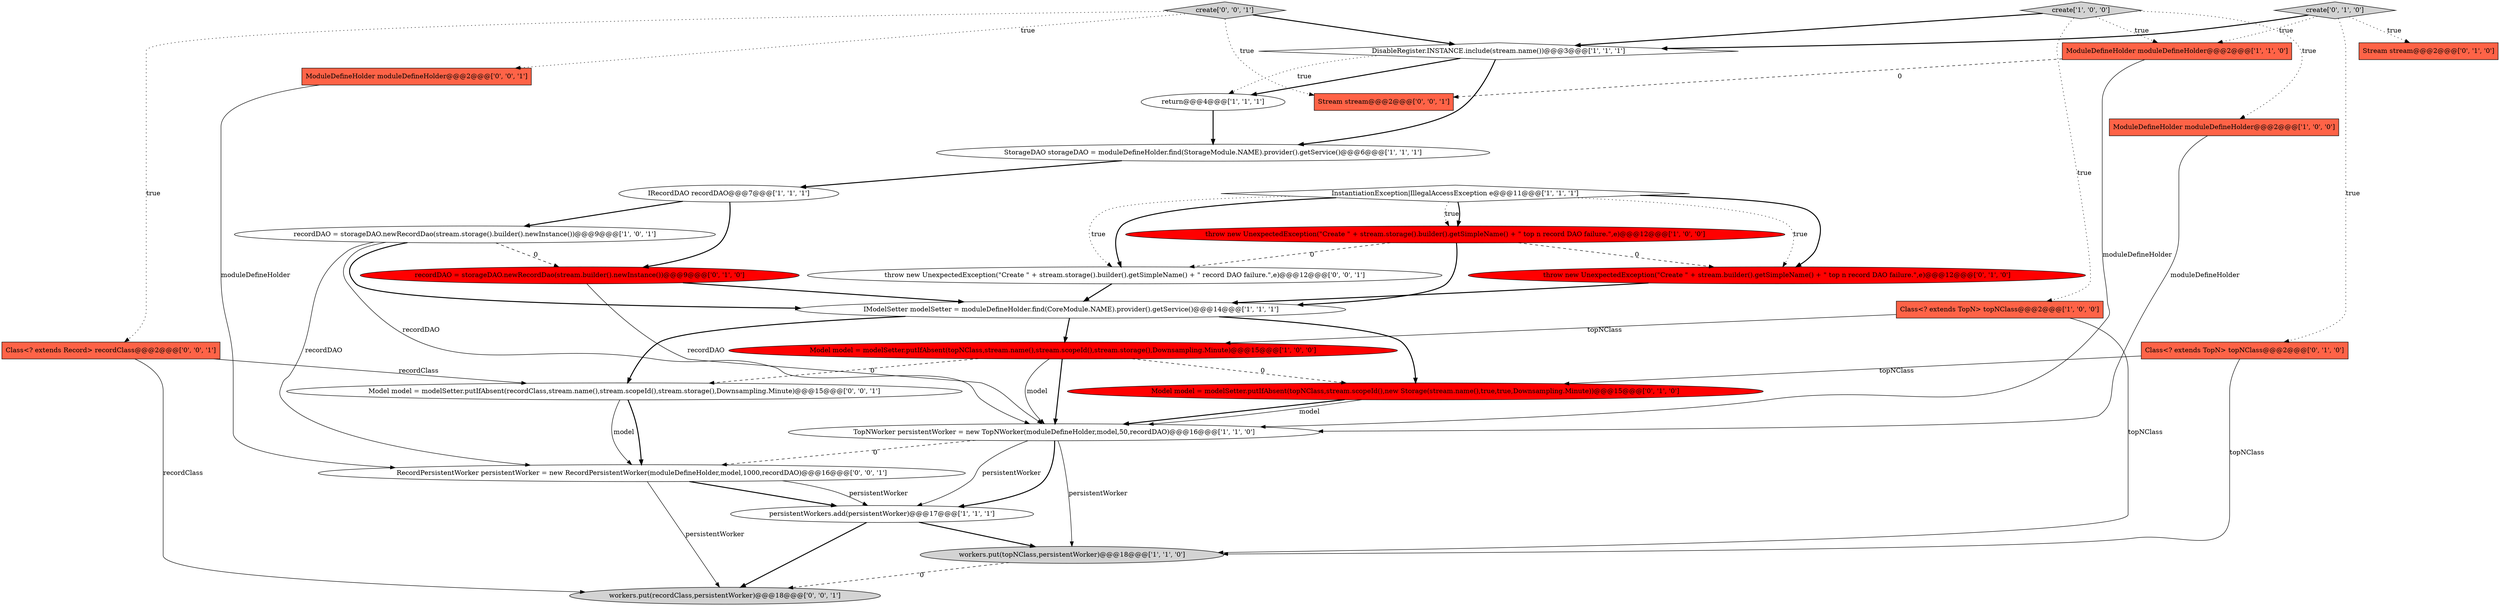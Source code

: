 digraph {
27 [style = filled, label = "throw new UnexpectedException(\"Create \" + stream.storage().builder().getSimpleName() + \" record DAO failure.\",e)@@@12@@@['0', '0', '1']", fillcolor = white, shape = ellipse image = "AAA0AAABBB3BBB"];
2 [style = filled, label = "persistentWorkers.add(persistentWorker)@@@17@@@['1', '1', '1']", fillcolor = white, shape = ellipse image = "AAA0AAABBB1BBB"];
15 [style = filled, label = "recordDAO = storageDAO.newRecordDao(stream.storage().builder().newInstance())@@@9@@@['1', '0', '1']", fillcolor = white, shape = ellipse image = "AAA0AAABBB1BBB"];
17 [style = filled, label = "recordDAO = storageDAO.newRecordDao(stream.builder().newInstance())@@@9@@@['0', '1', '0']", fillcolor = red, shape = ellipse image = "AAA1AAABBB2BBB"];
24 [style = filled, label = "workers.put(recordClass,persistentWorker)@@@18@@@['0', '0', '1']", fillcolor = lightgray, shape = ellipse image = "AAA0AAABBB3BBB"];
3 [style = filled, label = "DisableRegister.INSTANCE.include(stream.name())@@@3@@@['1', '1', '1']", fillcolor = white, shape = diamond image = "AAA0AAABBB1BBB"];
6 [style = filled, label = "StorageDAO storageDAO = moduleDefineHolder.find(StorageModule.NAME).provider().getService()@@@6@@@['1', '1', '1']", fillcolor = white, shape = ellipse image = "AAA0AAABBB1BBB"];
22 [style = filled, label = "ModuleDefineHolder moduleDefineHolder@@@2@@@['0', '0', '1']", fillcolor = tomato, shape = box image = "AAA0AAABBB3BBB"];
29 [style = filled, label = "Stream stream@@@2@@@['0', '0', '1']", fillcolor = tomato, shape = box image = "AAA0AAABBB3BBB"];
10 [style = filled, label = "workers.put(topNClass,persistentWorker)@@@18@@@['1', '1', '0']", fillcolor = lightgray, shape = ellipse image = "AAA0AAABBB1BBB"];
19 [style = filled, label = "create['0', '1', '0']", fillcolor = lightgray, shape = diamond image = "AAA0AAABBB2BBB"];
7 [style = filled, label = "IRecordDAO recordDAO@@@7@@@['1', '1', '1']", fillcolor = white, shape = ellipse image = "AAA0AAABBB1BBB"];
25 [style = filled, label = "Model model = modelSetter.putIfAbsent(recordClass,stream.name(),stream.scopeId(),stream.storage(),Downsampling.Minute)@@@15@@@['0', '0', '1']", fillcolor = white, shape = ellipse image = "AAA0AAABBB3BBB"];
16 [style = filled, label = "Class<? extends TopN> topNClass@@@2@@@['0', '1', '0']", fillcolor = tomato, shape = box image = "AAA0AAABBB2BBB"];
18 [style = filled, label = "throw new UnexpectedException(\"Create \" + stream.builder().getSimpleName() + \" top n record DAO failure.\",e)@@@12@@@['0', '1', '0']", fillcolor = red, shape = ellipse image = "AAA1AAABBB2BBB"];
26 [style = filled, label = "Class<? extends Record> recordClass@@@2@@@['0', '0', '1']", fillcolor = tomato, shape = box image = "AAA0AAABBB3BBB"];
23 [style = filled, label = "RecordPersistentWorker persistentWorker = new RecordPersistentWorker(moduleDefineHolder,model,1000,recordDAO)@@@16@@@['0', '0', '1']", fillcolor = white, shape = ellipse image = "AAA0AAABBB3BBB"];
21 [style = filled, label = "Stream stream@@@2@@@['0', '1', '0']", fillcolor = tomato, shape = box image = "AAA0AAABBB2BBB"];
20 [style = filled, label = "Model model = modelSetter.putIfAbsent(topNClass,stream.scopeId(),new Storage(stream.name(),true,true,Downsampling.Minute))@@@15@@@['0', '1', '0']", fillcolor = red, shape = ellipse image = "AAA1AAABBB2BBB"];
1 [style = filled, label = "return@@@4@@@['1', '1', '1']", fillcolor = white, shape = ellipse image = "AAA0AAABBB1BBB"];
11 [style = filled, label = "throw new UnexpectedException(\"Create \" + stream.storage().builder().getSimpleName() + \" top n record DAO failure.\",e)@@@12@@@['1', '0', '0']", fillcolor = red, shape = ellipse image = "AAA1AAABBB1BBB"];
4 [style = filled, label = "create['1', '0', '0']", fillcolor = lightgray, shape = diamond image = "AAA0AAABBB1BBB"];
13 [style = filled, label = "IModelSetter modelSetter = moduleDefineHolder.find(CoreModule.NAME).provider().getService()@@@14@@@['1', '1', '1']", fillcolor = white, shape = ellipse image = "AAA0AAABBB1BBB"];
0 [style = filled, label = "TopNWorker persistentWorker = new TopNWorker(moduleDefineHolder,model,50,recordDAO)@@@16@@@['1', '1', '0']", fillcolor = white, shape = ellipse image = "AAA0AAABBB1BBB"];
28 [style = filled, label = "create['0', '0', '1']", fillcolor = lightgray, shape = diamond image = "AAA0AAABBB3BBB"];
14 [style = filled, label = "Model model = modelSetter.putIfAbsent(topNClass,stream.name(),stream.scopeId(),stream.storage(),Downsampling.Minute)@@@15@@@['1', '0', '0']", fillcolor = red, shape = ellipse image = "AAA1AAABBB1BBB"];
5 [style = filled, label = "ModuleDefineHolder moduleDefineHolder@@@2@@@['1', '0', '0']", fillcolor = tomato, shape = box image = "AAA0AAABBB1BBB"];
12 [style = filled, label = "ModuleDefineHolder moduleDefineHolder@@@2@@@['1', '1', '0']", fillcolor = tomato, shape = box image = "AAA0AAABBB1BBB"];
9 [style = filled, label = "Class<? extends TopN> topNClass@@@2@@@['1', '0', '0']", fillcolor = tomato, shape = box image = "AAA0AAABBB1BBB"];
8 [style = filled, label = "InstantiationException|IllegalAccessException e@@@11@@@['1', '1', '1']", fillcolor = white, shape = diamond image = "AAA0AAABBB1BBB"];
14->0 [style = solid, label="model"];
27->13 [style = bold, label=""];
4->5 [style = dotted, label="true"];
4->3 [style = bold, label=""];
23->24 [style = solid, label="persistentWorker"];
13->25 [style = bold, label=""];
15->13 [style = bold, label=""];
7->17 [style = bold, label=""];
3->1 [style = bold, label=""];
14->25 [style = dashed, label="0"];
15->0 [style = solid, label="recordDAO"];
8->18 [style = bold, label=""];
25->23 [style = bold, label=""];
0->23 [style = dashed, label="0"];
0->2 [style = bold, label=""];
20->0 [style = bold, label=""];
0->2 [style = solid, label="persistentWorker"];
19->12 [style = dotted, label="true"];
14->20 [style = dashed, label="0"];
3->6 [style = bold, label=""];
19->21 [style = dotted, label="true"];
16->20 [style = solid, label="topNClass"];
22->23 [style = solid, label="moduleDefineHolder"];
11->27 [style = dashed, label="0"];
2->10 [style = bold, label=""];
16->10 [style = solid, label="topNClass"];
5->0 [style = solid, label="moduleDefineHolder"];
9->10 [style = solid, label="topNClass"];
28->29 [style = dotted, label="true"];
1->6 [style = bold, label=""];
20->0 [style = solid, label="model"];
14->0 [style = bold, label=""];
0->10 [style = solid, label="persistentWorker"];
11->18 [style = dashed, label="0"];
15->23 [style = solid, label="recordDAO"];
28->26 [style = dotted, label="true"];
11->13 [style = bold, label=""];
12->0 [style = solid, label="moduleDefineHolder"];
12->29 [style = dashed, label="0"];
19->16 [style = dotted, label="true"];
28->22 [style = dotted, label="true"];
18->13 [style = bold, label=""];
8->11 [style = dotted, label="true"];
8->18 [style = dotted, label="true"];
7->15 [style = bold, label=""];
15->17 [style = dashed, label="0"];
13->20 [style = bold, label=""];
17->13 [style = bold, label=""];
23->2 [style = solid, label="persistentWorker"];
23->2 [style = bold, label=""];
28->3 [style = bold, label=""];
2->24 [style = bold, label=""];
4->9 [style = dotted, label="true"];
8->27 [style = dotted, label="true"];
4->12 [style = dotted, label="true"];
6->7 [style = bold, label=""];
17->0 [style = solid, label="recordDAO"];
26->25 [style = solid, label="recordClass"];
8->11 [style = bold, label=""];
3->1 [style = dotted, label="true"];
13->14 [style = bold, label=""];
19->3 [style = bold, label=""];
26->24 [style = solid, label="recordClass"];
8->27 [style = bold, label=""];
10->24 [style = dashed, label="0"];
25->23 [style = solid, label="model"];
9->14 [style = solid, label="topNClass"];
}
